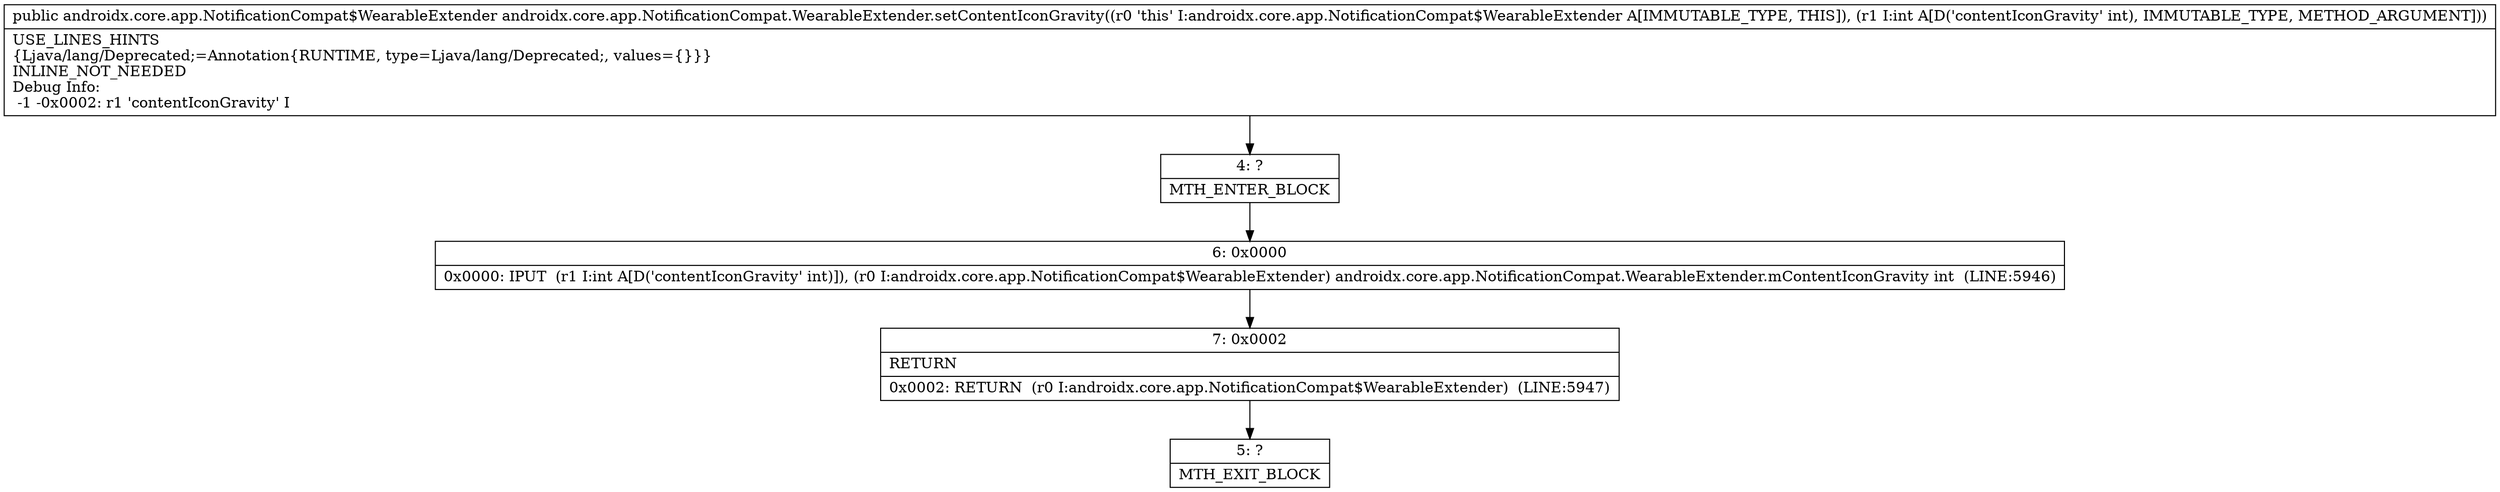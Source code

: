 digraph "CFG forandroidx.core.app.NotificationCompat.WearableExtender.setContentIconGravity(I)Landroidx\/core\/app\/NotificationCompat$WearableExtender;" {
Node_4 [shape=record,label="{4\:\ ?|MTH_ENTER_BLOCK\l}"];
Node_6 [shape=record,label="{6\:\ 0x0000|0x0000: IPUT  (r1 I:int A[D('contentIconGravity' int)]), (r0 I:androidx.core.app.NotificationCompat$WearableExtender) androidx.core.app.NotificationCompat.WearableExtender.mContentIconGravity int  (LINE:5946)\l}"];
Node_7 [shape=record,label="{7\:\ 0x0002|RETURN\l|0x0002: RETURN  (r0 I:androidx.core.app.NotificationCompat$WearableExtender)  (LINE:5947)\l}"];
Node_5 [shape=record,label="{5\:\ ?|MTH_EXIT_BLOCK\l}"];
MethodNode[shape=record,label="{public androidx.core.app.NotificationCompat$WearableExtender androidx.core.app.NotificationCompat.WearableExtender.setContentIconGravity((r0 'this' I:androidx.core.app.NotificationCompat$WearableExtender A[IMMUTABLE_TYPE, THIS]), (r1 I:int A[D('contentIconGravity' int), IMMUTABLE_TYPE, METHOD_ARGUMENT]))  | USE_LINES_HINTS\l\{Ljava\/lang\/Deprecated;=Annotation\{RUNTIME, type=Ljava\/lang\/Deprecated;, values=\{\}\}\}\lINLINE_NOT_NEEDED\lDebug Info:\l  \-1 \-0x0002: r1 'contentIconGravity' I\l}"];
MethodNode -> Node_4;Node_4 -> Node_6;
Node_6 -> Node_7;
Node_7 -> Node_5;
}

